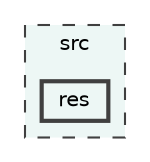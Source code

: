 digraph "src/res"
{
 // LATEX_PDF_SIZE
  bgcolor="transparent";
  edge [fontname=Helvetica,fontsize=10,labelfontname=Helvetica,labelfontsize=10];
  node [fontname=Helvetica,fontsize=10,shape=box,height=0.2,width=0.4];
  compound=true
  subgraph clusterdir_68267d1309a1af8e8297ef4c3efbcdba {
    graph [ bgcolor="#edf7f5", pencolor="grey25", label="src", fontname=Helvetica,fontsize=10 style="filled,dashed", URL="dir_68267d1309a1af8e8297ef4c3efbcdba.html",tooltip=""]
  dir_dbf6ea74238e553e790f151d0a1e761c [label="res", fillcolor="#edf7f5", color="grey25", style="filled,bold", URL="dir_dbf6ea74238e553e790f151d0a1e761c.html",tooltip=""];
  }
}
